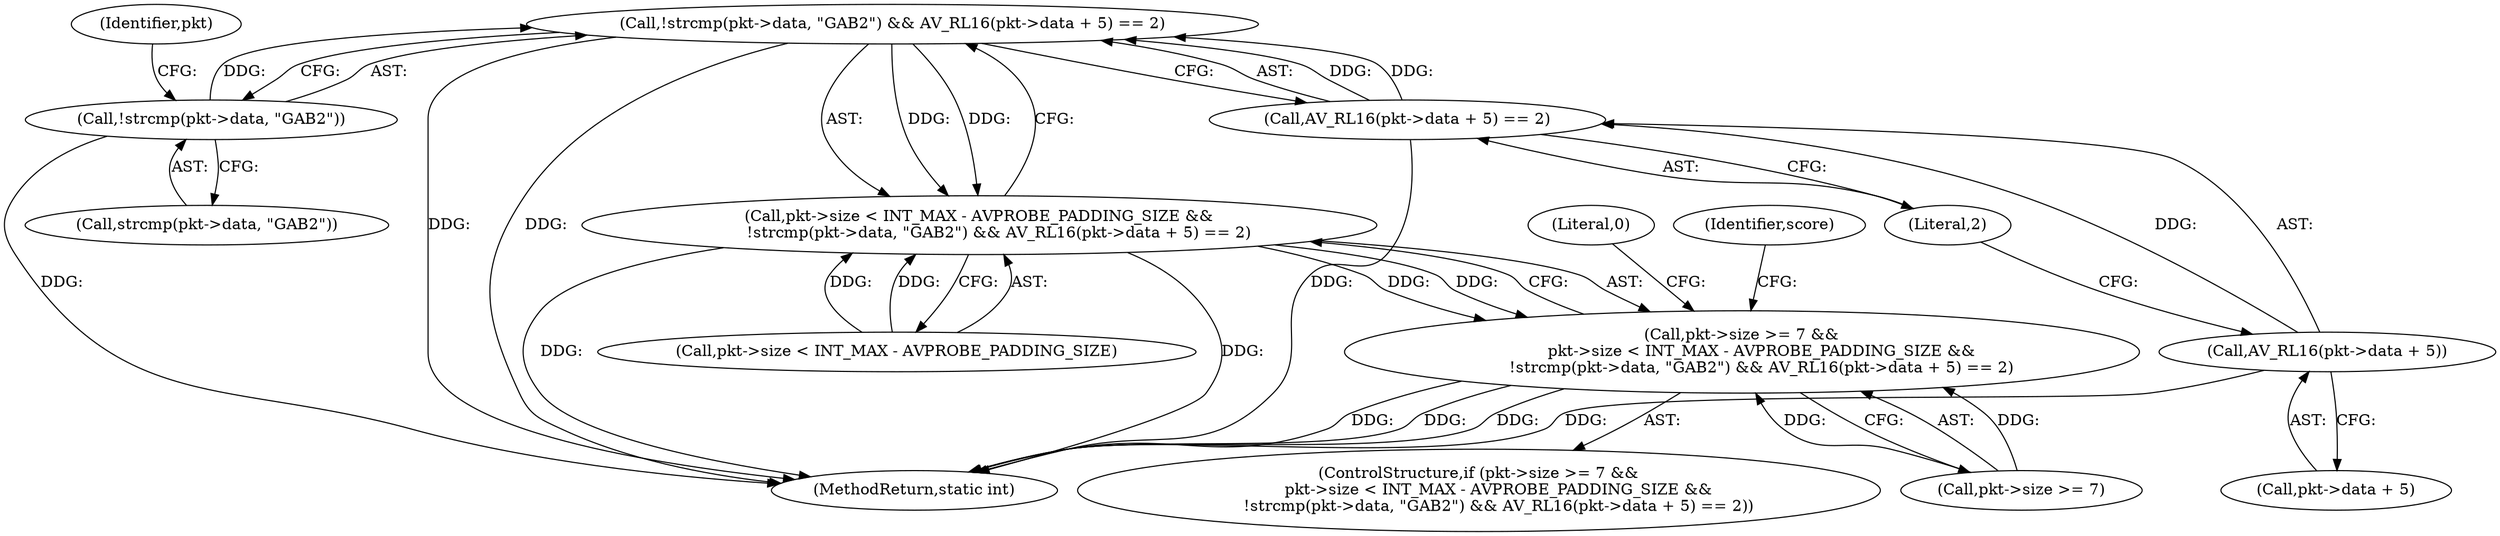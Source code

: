 digraph "0_FFmpeg_a5d849b149ca67ced2d271dc84db0bc95a548abb@API" {
"1000122" [label="(Call,!strcmp(pkt->data, \"GAB2\") && AV_RL16(pkt->data + 5) == 2)"];
"1000123" [label="(Call,!strcmp(pkt->data, \"GAB2\"))"];
"1000129" [label="(Call,AV_RL16(pkt->data + 5) == 2)"];
"1000130" [label="(Call,AV_RL16(pkt->data + 5))"];
"1000114" [label="(Call,pkt->size < INT_MAX - AVPROBE_PADDING_SIZE &&\n        !strcmp(pkt->data, \"GAB2\") && AV_RL16(pkt->data + 5) == 2)"];
"1000108" [label="(Call,pkt->size >= 7 &&\n        pkt->size < INT_MAX - AVPROBE_PADDING_SIZE &&\n        !strcmp(pkt->data, \"GAB2\") && AV_RL16(pkt->data + 5) == 2)"];
"1000115" [label="(Call,pkt->size < INT_MAX - AVPROBE_PADDING_SIZE)"];
"1000124" [label="(Call,strcmp(pkt->data, \"GAB2\"))"];
"1000129" [label="(Call,AV_RL16(pkt->data + 5) == 2)"];
"1000381" [label="(Literal,0)"];
"1000133" [label="(Identifier,pkt)"];
"1000114" [label="(Call,pkt->size < INT_MAX - AVPROBE_PADDING_SIZE &&\n        !strcmp(pkt->data, \"GAB2\") && AV_RL16(pkt->data + 5) == 2)"];
"1000382" [label="(MethodReturn,static int)"];
"1000131" [label="(Call,pkt->data + 5)"];
"1000107" [label="(ControlStructure,if (pkt->size >= 7 &&\n        pkt->size < INT_MAX - AVPROBE_PADDING_SIZE &&\n        !strcmp(pkt->data, \"GAB2\") && AV_RL16(pkt->data + 5) == 2))"];
"1000109" [label="(Call,pkt->size >= 7)"];
"1000141" [label="(Identifier,score)"];
"1000122" [label="(Call,!strcmp(pkt->data, \"GAB2\") && AV_RL16(pkt->data + 5) == 2)"];
"1000123" [label="(Call,!strcmp(pkt->data, \"GAB2\"))"];
"1000108" [label="(Call,pkt->size >= 7 &&\n        pkt->size < INT_MAX - AVPROBE_PADDING_SIZE &&\n        !strcmp(pkt->data, \"GAB2\") && AV_RL16(pkt->data + 5) == 2)"];
"1000130" [label="(Call,AV_RL16(pkt->data + 5))"];
"1000136" [label="(Literal,2)"];
"1000122" -> "1000114"  [label="AST: "];
"1000122" -> "1000123"  [label="CFG: "];
"1000122" -> "1000129"  [label="CFG: "];
"1000123" -> "1000122"  [label="AST: "];
"1000129" -> "1000122"  [label="AST: "];
"1000114" -> "1000122"  [label="CFG: "];
"1000122" -> "1000382"  [label="DDG: "];
"1000122" -> "1000382"  [label="DDG: "];
"1000122" -> "1000114"  [label="DDG: "];
"1000122" -> "1000114"  [label="DDG: "];
"1000123" -> "1000122"  [label="DDG: "];
"1000129" -> "1000122"  [label="DDG: "];
"1000129" -> "1000122"  [label="DDG: "];
"1000123" -> "1000124"  [label="CFG: "];
"1000124" -> "1000123"  [label="AST: "];
"1000133" -> "1000123"  [label="CFG: "];
"1000123" -> "1000382"  [label="DDG: "];
"1000129" -> "1000136"  [label="CFG: "];
"1000130" -> "1000129"  [label="AST: "];
"1000136" -> "1000129"  [label="AST: "];
"1000129" -> "1000382"  [label="DDG: "];
"1000130" -> "1000129"  [label="DDG: "];
"1000130" -> "1000131"  [label="CFG: "];
"1000131" -> "1000130"  [label="AST: "];
"1000136" -> "1000130"  [label="CFG: "];
"1000130" -> "1000382"  [label="DDG: "];
"1000114" -> "1000108"  [label="AST: "];
"1000114" -> "1000115"  [label="CFG: "];
"1000115" -> "1000114"  [label="AST: "];
"1000108" -> "1000114"  [label="CFG: "];
"1000114" -> "1000382"  [label="DDG: "];
"1000114" -> "1000382"  [label="DDG: "];
"1000114" -> "1000108"  [label="DDG: "];
"1000114" -> "1000108"  [label="DDG: "];
"1000115" -> "1000114"  [label="DDG: "];
"1000115" -> "1000114"  [label="DDG: "];
"1000108" -> "1000107"  [label="AST: "];
"1000108" -> "1000109"  [label="CFG: "];
"1000109" -> "1000108"  [label="AST: "];
"1000141" -> "1000108"  [label="CFG: "];
"1000381" -> "1000108"  [label="CFG: "];
"1000108" -> "1000382"  [label="DDG: "];
"1000108" -> "1000382"  [label="DDG: "];
"1000108" -> "1000382"  [label="DDG: "];
"1000109" -> "1000108"  [label="DDG: "];
"1000109" -> "1000108"  [label="DDG: "];
}
